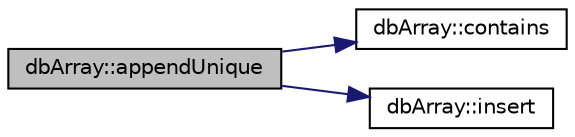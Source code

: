 digraph "dbArray::appendUnique"
{
 // INTERACTIVE_SVG=YES
 // LATEX_PDF_SIZE
  edge [fontname="Helvetica",fontsize="10",labelfontname="Helvetica",labelfontsize="10"];
  node [fontname="Helvetica",fontsize="10",shape=record];
  rankdir="LR";
  Node1 [label="dbArray::appendUnique",height=0.2,width=0.4,color="black", fillcolor="grey75", style="filled", fontcolor="black",tooltip=" "];
  Node1 -> Node2 [color="midnightblue",fontsize="10",style="solid",fontname="Helvetica"];
  Node2 [label="dbArray::contains",height=0.2,width=0.4,color="black", fillcolor="white", style="filled",URL="$classdbArray.html#a10f2d54e6f32384a8f0a4da2ce60c800",tooltip=" "];
  Node1 -> Node3 [color="midnightblue",fontsize="10",style="solid",fontname="Helvetica"];
  Node3 [label="dbArray::insert",height=0.2,width=0.4,color="black", fillcolor="white", style="filled",URL="$classdbArray.html#a0b7b8095b5b0fb02554c24c4ce266e33",tooltip=" "];
}
